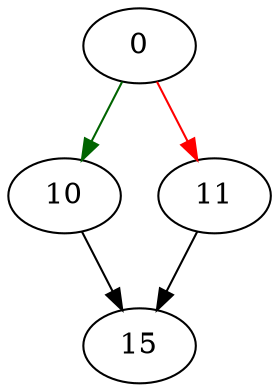 strict digraph "unixShmRegionPerMap" {
	// Node definitions.
	0 [entry=true];
	10;
	11;
	15;

	// Edge definitions.
	0 -> 10 [
		color=darkgreen
		cond=true
	];
	0 -> 11 [
		color=red
		cond=false
	];
	10 -> 15;
	11 -> 15;
}